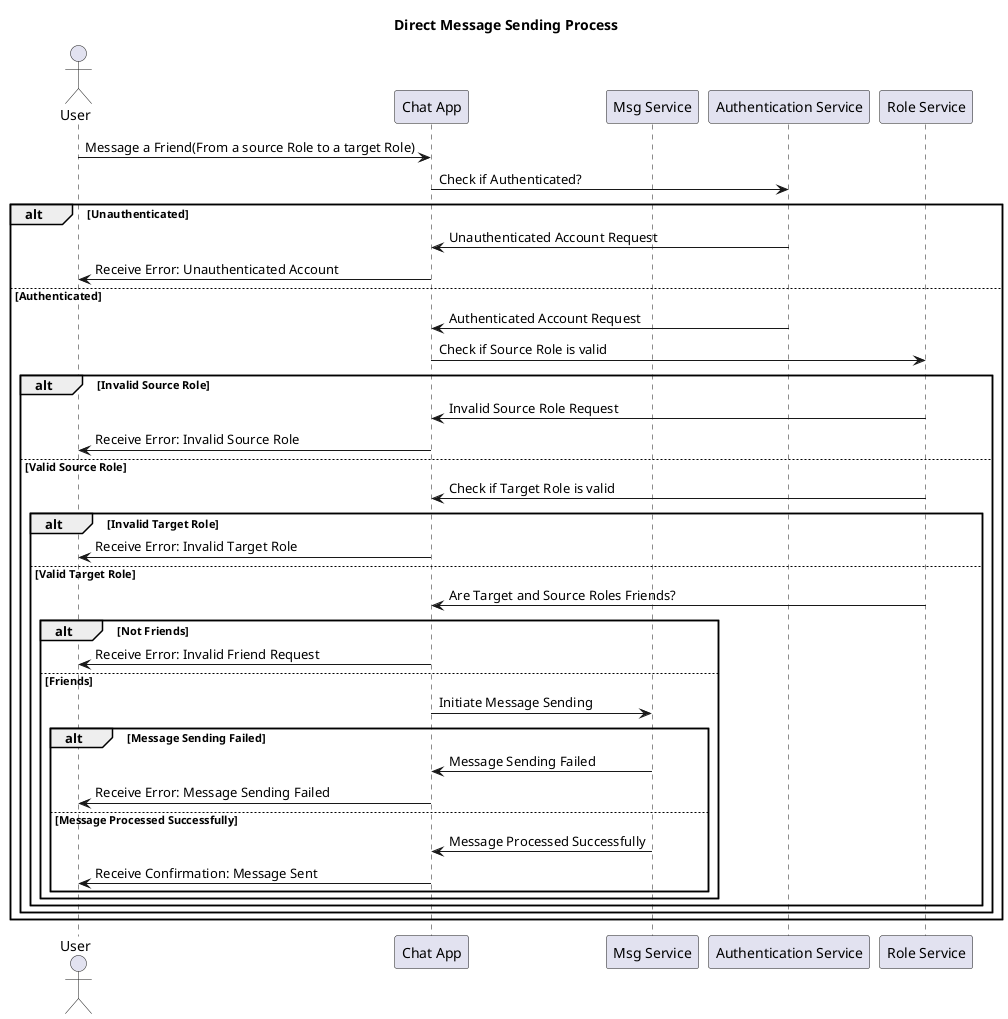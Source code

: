 @startuml
title Direct Message Sending Process

actor User
participant "Chat App"
participant "Msg Service"
participant "Authentication Service" as Auth
participant "Role Service"

User -> "Chat App" : Message a Friend(From a source Role to a target Role)
"Chat App" -> Auth : Check if Authenticated?
alt Unauthenticated
    Auth -> "Chat App" : Unauthenticated Account Request
    "Chat App" -> User : Receive Error: Unauthenticated Account
else Authenticated
    Auth -> "Chat App" : Authenticated Account Request
    "Chat App" -> "Role Service" : Check if Source Role is valid
    alt Invalid Source Role
        "Role Service" -> "Chat App" : Invalid Source Role Request
        "Chat App" -> User : Receive Error: Invalid Source Role
    else Valid Source Role
        "Role Service" -> "Chat App" : Check if Target Role is valid
        alt Invalid Target Role
            "Chat App" -> User : Receive Error: Invalid Target Role
        else Valid Target Role
            "Role Service" -> "Chat App" : Are Target and Source Roles Friends?
            alt Not Friends
                "Chat App" -> User : Receive Error: Invalid Friend Request
            else Friends
                "Chat App" -> "Msg Service" : Initiate Message Sending
                alt Message Sending Failed
                    "Msg Service" -> "Chat App" : Message Sending Failed
                    "Chat App" -> User : Receive Error: Message Sending Failed
                else Message Processed Successfully
                    "Msg Service" -> "Chat App" : Message Processed Successfully
                    "Chat App" -> User : Receive Confirmation: Message Sent
                end
            end
        end
    end
end

@enduml
